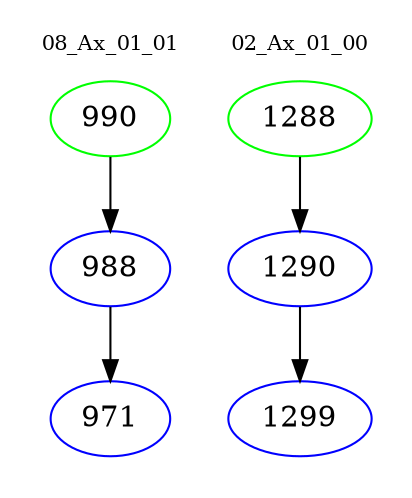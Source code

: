 digraph{
subgraph cluster_0 {
color = white
label = "08_Ax_01_01";
fontsize=10;
T0_990 [label="990", color="green"]
T0_990 -> T0_988 [color="black"]
T0_988 [label="988", color="blue"]
T0_988 -> T0_971 [color="black"]
T0_971 [label="971", color="blue"]
}
subgraph cluster_1 {
color = white
label = "02_Ax_01_00";
fontsize=10;
T1_1288 [label="1288", color="green"]
T1_1288 -> T1_1290 [color="black"]
T1_1290 [label="1290", color="blue"]
T1_1290 -> T1_1299 [color="black"]
T1_1299 [label="1299", color="blue"]
}
}
